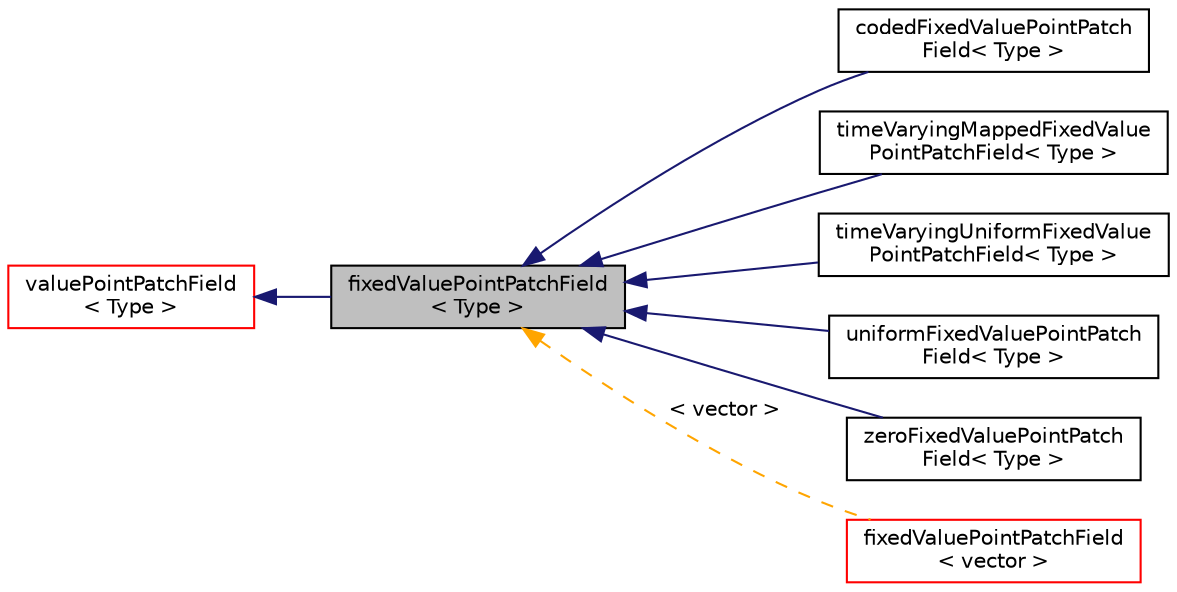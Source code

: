 digraph "fixedValuePointPatchField&lt; Type &gt;"
{
  bgcolor="transparent";
  edge [fontname="Helvetica",fontsize="10",labelfontname="Helvetica",labelfontsize="10"];
  node [fontname="Helvetica",fontsize="10",shape=record];
  rankdir="LR";
  Node1 [label="fixedValuePointPatchField\l\< Type \>",height=0.2,width=0.4,color="black", fillcolor="grey75", style="filled", fontcolor="black"];
  Node2 -> Node1 [dir="back",color="midnightblue",fontsize="10",style="solid",fontname="Helvetica"];
  Node2 [label="valuePointPatchField\l\< Type \>",height=0.2,width=0.4,color="red",URL="$a02895.html",tooltip="Foam::valuePointPatchField. "];
  Node1 -> Node3 [dir="back",color="midnightblue",fontsize="10",style="solid",fontname="Helvetica"];
  Node3 [label="codedFixedValuePointPatch\lField\< Type \>",height=0.2,width=0.4,color="black",URL="$a00302.html",tooltip="Constructs on-the-fly a new boundary condition (derived from fixedValuePointPatchField) which is then..."];
  Node1 -> Node4 [dir="back",color="midnightblue",fontsize="10",style="solid",fontname="Helvetica"];
  Node4 [label="timeVaryingMappedFixedValue\lPointPatchField\< Type \>",height=0.2,width=0.4,color="black",URL="$a02711.html",tooltip="A time-varying form of a mapped fixed value boundary condition. "];
  Node1 -> Node5 [dir="back",color="midnightblue",fontsize="10",style="solid",fontname="Helvetica"];
  Node5 [label="timeVaryingUniformFixedValue\lPointPatchField\< Type \>",height=0.2,width=0.4,color="black",URL="$a02712.html",tooltip="A time-varying form of a uniform fixed value boundary condition. "];
  Node1 -> Node6 [dir="back",color="midnightblue",fontsize="10",style="solid",fontname="Helvetica"];
  Node6 [label="uniformFixedValuePointPatch\lField\< Type \>",height=0.2,width=0.4,color="black",URL="$a02863.html",tooltip="Enables the specification of a uniform fixed value boundary condition. "];
  Node1 -> Node7 [dir="back",color="midnightblue",fontsize="10",style="solid",fontname="Helvetica"];
  Node7 [label="zeroFixedValuePointPatch\lField\< Type \>",height=0.2,width=0.4,color="black",URL="$a03013.html",tooltip="Enables the specification of a zero fixed value boundary condition. "];
  Node1 -> Node8 [dir="back",color="orange",fontsize="10",style="dashed",label=" \< vector \>" ,fontname="Helvetica"];
  Node8 [label="fixedValuePointPatchField\l\< vector \>",height=0.2,width=0.4,color="red",URL="$a00854.html"];
}
